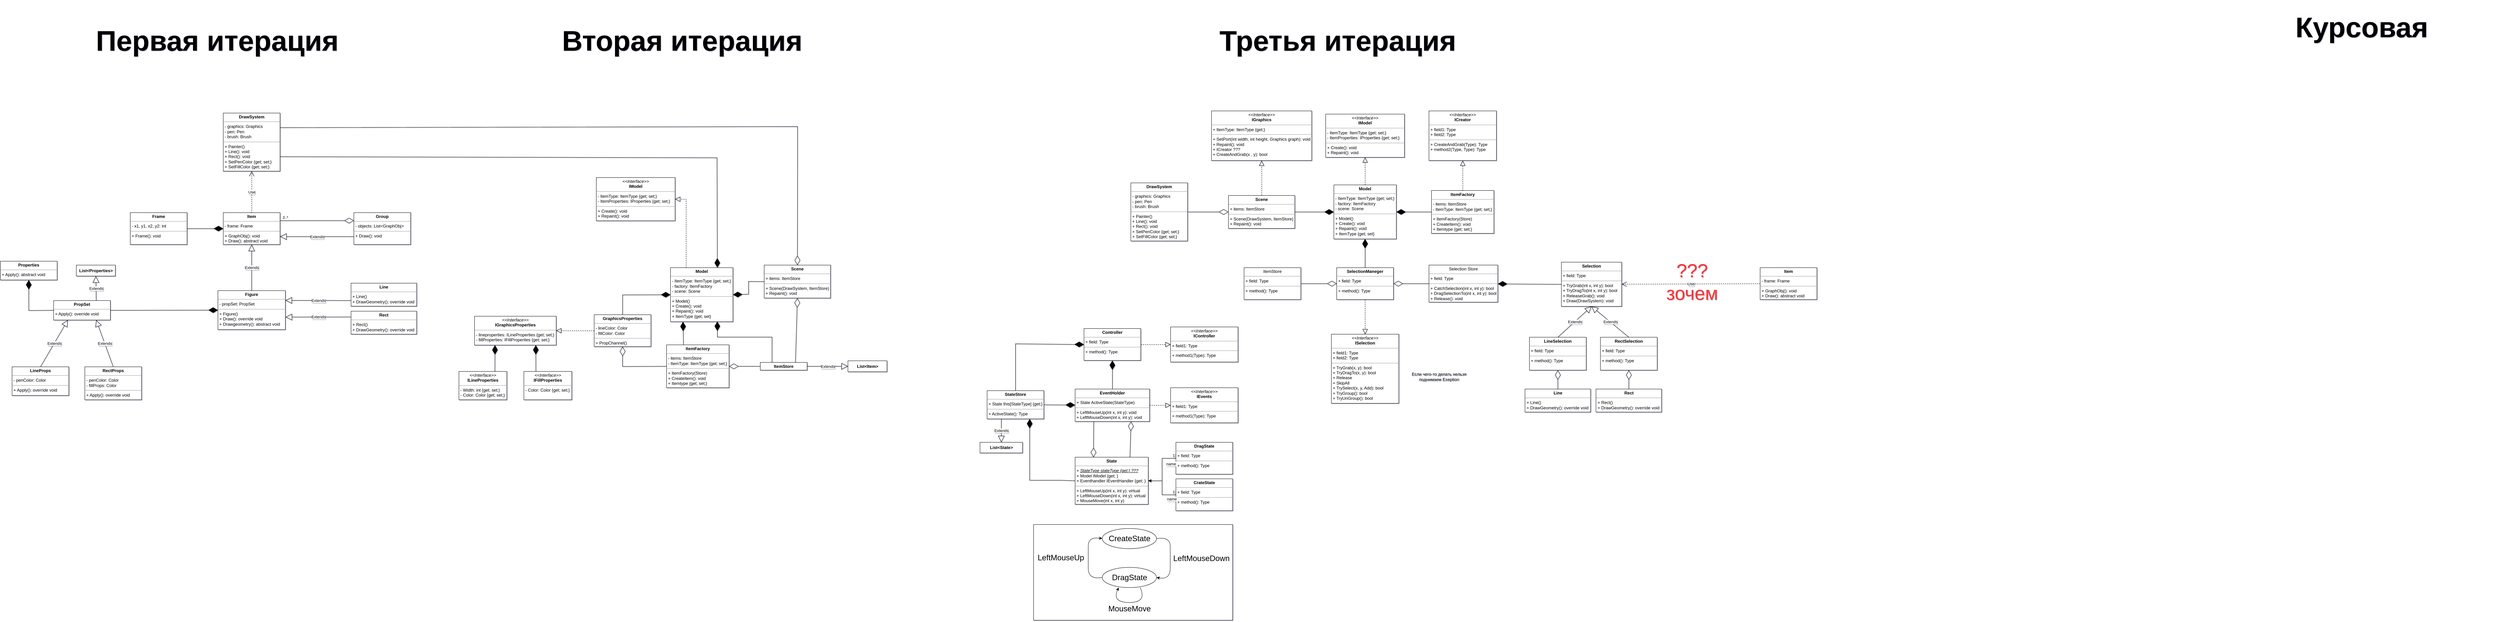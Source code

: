 <mxfile version="20.6.2" type="device"><diagram name="Page-1" id="c4acf3e9-155e-7222-9cf6-157b1a14988f"><mxGraphModel dx="3422" dy="1824" grid="1" gridSize="10" guides="1" tooltips="1" connect="1" arrows="1" fold="1" page="0" pageScale="1" pageWidth="850" pageHeight="1100" math="0" shadow="1"><root><mxCell id="0"/><mxCell id="1" parent="0"/><mxCell id="VZX-yIIlwS3tOih7tL8w-12" value="&lt;p style=&quot;margin:0px;margin-top:4px;text-align:center;&quot;&gt;&lt;b&gt;Frame&lt;/b&gt;&lt;/p&gt;&lt;hr size=&quot;1&quot;&gt;&lt;p style=&quot;margin:0px;margin-left:4px;&quot;&gt;- x1, y1, x2, y2: int&lt;/p&gt;&lt;hr size=&quot;1&quot;&gt;&lt;p style=&quot;margin:0px;margin-left:4px;&quot;&gt;+ Frame(): void&lt;/p&gt;" style="verticalAlign=top;align=left;overflow=fill;fontSize=12;fontFamily=Helvetica;html=1;rounded=0;" parent="1" vertex="1"><mxGeometry x="118" y="760" width="160" height="90" as="geometry"/></mxCell><mxCell id="VZX-yIIlwS3tOih7tL8w-13" value="&lt;p style=&quot;margin:0px;margin-top:4px;text-align:center;&quot;&gt;&lt;b&gt;Item&lt;/b&gt;&lt;/p&gt;&lt;hr size=&quot;1&quot;&gt;&lt;p style=&quot;margin:0px;margin-left:4px;&quot;&gt;- frame: Frame&lt;/p&gt;&lt;hr size=&quot;1&quot;&gt;&lt;p style=&quot;margin:0px;margin-left:4px;&quot;&gt;+ GraphObj(): void&lt;/p&gt;&lt;p style=&quot;margin:0px;margin-left:4px;&quot;&gt;+ Draw(): abstract void&lt;/p&gt;" style="verticalAlign=top;align=left;overflow=fill;fontSize=12;fontFamily=Helvetica;html=1;rounded=0;" parent="1" vertex="1"><mxGeometry x="380" y="760" width="160" height="90" as="geometry"/></mxCell><mxCell id="VZX-yIIlwS3tOih7tL8w-14" value="&lt;p style=&quot;margin:0px;margin-top:4px;text-align:center;&quot;&gt;&lt;b&gt;Group&lt;/b&gt;&lt;/p&gt;&lt;hr size=&quot;1&quot;&gt;&lt;p style=&quot;margin:0px;margin-left:4px;&quot;&gt;- objects: List&amp;lt;GraphObj&amp;gt;&lt;/p&gt;&lt;hr size=&quot;1&quot;&gt;&lt;p style=&quot;margin:0px;margin-left:4px;&quot;&gt;+ Draw(): void&lt;/p&gt;" style="verticalAlign=top;align=left;overflow=fill;fontSize=12;fontFamily=Helvetica;html=1;rounded=0;" parent="1" vertex="1"><mxGeometry x="748" y="760" width="160" height="90" as="geometry"/></mxCell><mxCell id="VZX-yIIlwS3tOih7tL8w-15" value="" style="endArrow=diamondThin;endFill=1;endSize=24;html=1;rounded=0;exitX=1;exitY=0.5;exitDx=0;exitDy=0;entryX=0;entryY=0.5;entryDx=0;entryDy=0;" parent="1" source="VZX-yIIlwS3tOih7tL8w-12" target="VZX-yIIlwS3tOih7tL8w-13" edge="1"><mxGeometry width="160" relative="1" as="geometry"><mxPoint x="310" y="650" as="sourcePoint"/><mxPoint x="470" y="650" as="targetPoint"/></mxGeometry></mxCell><mxCell id="VZX-yIIlwS3tOih7tL8w-18" value="Extends" style="endArrow=block;endSize=16;endFill=0;html=1;rounded=0;exitX=0;exitY=0.75;exitDx=0;exitDy=0;entryX=1;entryY=0.75;entryDx=0;entryDy=0;" parent="1" source="VZX-yIIlwS3tOih7tL8w-14" target="VZX-yIIlwS3tOih7tL8w-13" edge="1"><mxGeometry width="160" relative="1" as="geometry"><mxPoint x="310" y="650" as="sourcePoint"/><mxPoint x="470" y="650" as="targetPoint"/></mxGeometry></mxCell><mxCell id="VZX-yIIlwS3tOih7tL8w-20" value="" style="endArrow=diamondThin;endFill=0;endSize=24;html=1;rounded=0;exitX=1;exitY=0.25;exitDx=0;exitDy=0;entryX=0;entryY=0.25;entryDx=0;entryDy=0;" parent="1" source="VZX-yIIlwS3tOih7tL8w-13" target="VZX-yIIlwS3tOih7tL8w-14" edge="1"><mxGeometry width="160" relative="1" as="geometry"><mxPoint x="310" y="650" as="sourcePoint"/><mxPoint x="470" y="650" as="targetPoint"/></mxGeometry></mxCell><mxCell id="VZX-yIIlwS3tOih7tL8w-21" value="2..*" style="text;html=1;strokeColor=none;fillColor=none;align=center;verticalAlign=middle;whiteSpace=wrap;rounded=0;fontSize=10;" parent="1" vertex="1"><mxGeometry x="530" y="763" width="50" height="20" as="geometry"/></mxCell><mxCell id="VZX-yIIlwS3tOih7tL8w-22" value="&lt;p style=&quot;margin:0px;margin-top:4px;text-align:center;&quot;&gt;&lt;b&gt;Figure&lt;/b&gt;&lt;/p&gt;&lt;hr size=&quot;1&quot;&gt;&lt;p style=&quot;margin:0px;margin-left:4px;&quot;&gt;- propSet: PropSet&lt;/p&gt;&lt;hr size=&quot;1&quot;&gt;&lt;p style=&quot;margin:0px;margin-left:4px;&quot;&gt;+ Figure()&lt;/p&gt;&lt;p style=&quot;margin:0px;margin-left:4px;&quot;&gt;+ Draw(): override void&lt;/p&gt;&lt;p style=&quot;margin:0px;margin-left:4px;&quot;&gt;+ Drawgeometry(): abstract void&lt;/p&gt;" style="verticalAlign=top;align=left;overflow=fill;fontSize=12;fontFamily=Helvetica;html=1;rounded=0;" parent="1" vertex="1"><mxGeometry x="365" y="980" width="190" height="110" as="geometry"/></mxCell><mxCell id="VZX-yIIlwS3tOih7tL8w-23" value="Extends" style="endArrow=block;endSize=16;endFill=0;html=1;rounded=0;exitX=0.5;exitY=0;exitDx=0;exitDy=0;entryX=0.5;entryY=1;entryDx=0;entryDy=0;" parent="1" source="VZX-yIIlwS3tOih7tL8w-22" target="VZX-yIIlwS3tOih7tL8w-13" edge="1"><mxGeometry width="160" relative="1" as="geometry"><mxPoint x="440" y="800" as="sourcePoint"/><mxPoint x="600" y="800" as="targetPoint"/></mxGeometry></mxCell><mxCell id="VZX-yIIlwS3tOih7tL8w-25" value="&lt;p style=&quot;margin:0px;margin-top:4px;text-align:center;&quot;&gt;&lt;b&gt;Line&lt;/b&gt;&lt;/p&gt;&lt;hr size=&quot;1&quot;&gt;&lt;p style=&quot;margin:0px;margin-left:4px;&quot;&gt;&lt;span style=&quot;background-color: initial;&quot;&gt;+ Line()&lt;/span&gt;&lt;br&gt;&lt;/p&gt;&lt;p style=&quot;margin:0px;margin-left:4px;&quot;&gt;&lt;span style=&quot;background-color: initial;&quot;&gt;+ DrawGeometry(): override void&lt;/span&gt;&lt;/p&gt;" style="verticalAlign=top;align=left;overflow=fill;fontSize=12;fontFamily=Helvetica;html=1;rounded=0;" parent="1" vertex="1"><mxGeometry x="740" y="959" width="185" height="65" as="geometry"/></mxCell><mxCell id="VZX-yIIlwS3tOih7tL8w-26" value="&lt;p style=&quot;margin:0px;margin-top:4px;text-align:center;&quot;&gt;&lt;b&gt;Rect&lt;/b&gt;&lt;/p&gt;&lt;hr size=&quot;1&quot;&gt;&lt;p style=&quot;margin:0px;margin-left:4px;&quot;&gt;&lt;span style=&quot;background-color: initial;&quot;&gt;+ Rect()&lt;/span&gt;&lt;br&gt;&lt;/p&gt;&lt;p style=&quot;margin:0px;margin-left:4px;&quot;&gt;&lt;span style=&quot;background-color: initial;&quot;&gt;+ DrawGeometry(): override void&lt;/span&gt;&lt;/p&gt;" style="verticalAlign=top;align=left;overflow=fill;fontSize=12;fontFamily=Helvetica;html=1;rounded=0;" parent="1" vertex="1"><mxGeometry x="740" y="1038" width="185" height="65" as="geometry"/></mxCell><mxCell id="VZX-yIIlwS3tOih7tL8w-27" value="Extends" style="endArrow=block;endSize=16;endFill=0;html=1;rounded=0;exitX=0;exitY=0.75;exitDx=0;exitDy=0;entryX=1;entryY=0.25;entryDx=0;entryDy=0;" parent="1" source="VZX-yIIlwS3tOih7tL8w-25" target="VZX-yIIlwS3tOih7tL8w-22" edge="1"><mxGeometry width="160" relative="1" as="geometry"><mxPoint x="452" y="984" as="sourcePoint"/><mxPoint x="612" y="984" as="targetPoint"/></mxGeometry></mxCell><mxCell id="VZX-yIIlwS3tOih7tL8w-28" value="Extends" style="endArrow=block;endSize=16;endFill=0;html=1;rounded=0;entryX=1.002;entryY=0.678;entryDx=0;entryDy=0;exitX=0;exitY=0.25;exitDx=0;exitDy=0;entryPerimeter=0;" parent="1" source="VZX-yIIlwS3tOih7tL8w-26" target="VZX-yIIlwS3tOih7tL8w-22" edge="1"><mxGeometry width="160" relative="1" as="geometry"><mxPoint x="685" y="1063" as="sourcePoint"/><mxPoint x="540" y="1151" as="targetPoint"/></mxGeometry></mxCell><mxCell id="VZX-yIIlwS3tOih7tL8w-30" value="&lt;p style=&quot;margin:0px;margin-top:4px;text-align:center;&quot;&gt;&lt;b&gt;Properties&lt;/b&gt;&lt;/p&gt;&lt;hr size=&quot;1&quot;&gt;&lt;p style=&quot;margin:0px;margin-left:4px;&quot;&gt;+ Apply(): abstract void&lt;/p&gt;" style="verticalAlign=top;align=left;overflow=fill;fontSize=12;fontFamily=Helvetica;html=1;rounded=0;" parent="1" vertex="1"><mxGeometry x="-248" y="897" width="160" height="53" as="geometry"/></mxCell><mxCell id="VZX-yIIlwS3tOih7tL8w-31" value="&lt;p style=&quot;margin:0px;margin-top:4px;text-align:center;&quot;&gt;&lt;b&gt;PropSet&lt;/b&gt;&lt;/p&gt;&lt;hr size=&quot;1&quot;&gt;&lt;p style=&quot;margin:0px;margin-left:4px;&quot;&gt;&lt;/p&gt;&lt;p style=&quot;margin:0px;margin-left:4px;&quot;&gt;+ Apply(): override void&lt;/p&gt;" style="verticalAlign=top;align=left;overflow=fill;fontSize=12;fontFamily=Helvetica;html=1;rounded=0;" parent="1" vertex="1"><mxGeometry x="-98" y="1008" width="160" height="55" as="geometry"/></mxCell><mxCell id="VZX-yIIlwS3tOih7tL8w-32" value="&lt;b&gt;List&amp;lt;Properties&amp;gt;&lt;/b&gt;" style="html=1;rounded=0;" parent="1" vertex="1"><mxGeometry x="-34" y="908" width="110" height="31" as="geometry"/></mxCell><mxCell id="VZX-yIIlwS3tOih7tL8w-37" value="" style="endArrow=diamondThin;endFill=1;endSize=24;html=1;rounded=0;exitX=0;exitY=0.5;exitDx=0;exitDy=0;entryX=0.5;entryY=1;entryDx=0;entryDy=0;" parent="1" source="VZX-yIIlwS3tOih7tL8w-31" target="VZX-yIIlwS3tOih7tL8w-30" edge="1"><mxGeometry width="160" relative="1" as="geometry"><mxPoint x="254" y="886" as="sourcePoint"/><mxPoint x="414" y="886" as="targetPoint"/><Array as="points"><mxPoint x="-168" y="1036"/></Array></mxGeometry></mxCell><mxCell id="VZX-yIIlwS3tOih7tL8w-38" value="Extends" style="endArrow=block;endSize=16;endFill=0;html=1;rounded=0;exitX=0.75;exitY=0;exitDx=0;exitDy=0;entryX=0.5;entryY=1;entryDx=0;entryDy=0;" parent="1" source="VZX-yIIlwS3tOih7tL8w-31" target="VZX-yIIlwS3tOih7tL8w-32" edge="1"><mxGeometry width="160" relative="1" as="geometry"><mxPoint x="254" y="886" as="sourcePoint"/><mxPoint x="414" y="886" as="targetPoint"/></mxGeometry></mxCell><mxCell id="VZX-yIIlwS3tOih7tL8w-42" value="&lt;p style=&quot;margin:0px;margin-top:4px;text-align:center;&quot;&gt;&lt;b&gt;LineProps&lt;/b&gt;&lt;/p&gt;&lt;hr size=&quot;1&quot;&gt;&lt;p style=&quot;margin:0px;margin-left:4px;&quot;&gt;- penColor: Color&lt;/p&gt;&lt;hr size=&quot;1&quot;&gt;&lt;p style=&quot;margin:0px;margin-left:4px;&quot;&gt;+ Apply(): override void&lt;/p&gt;" style="verticalAlign=top;align=left;overflow=fill;fontSize=12;fontFamily=Helvetica;html=1;rounded=0;" parent="1" vertex="1"><mxGeometry x="-215" y="1195" width="160" height="81" as="geometry"/></mxCell><mxCell id="VZX-yIIlwS3tOih7tL8w-43" value="&lt;p style=&quot;margin:0px;margin-top:4px;text-align:center;&quot;&gt;&lt;b&gt;RectProps&lt;/b&gt;&lt;/p&gt;&lt;hr size=&quot;1&quot;&gt;&lt;p style=&quot;margin:0px;margin-left:4px;&quot;&gt;- penColor: Color&lt;/p&gt;&lt;p style=&quot;margin:0px;margin-left:4px;&quot;&gt;- fillProps: Color&lt;/p&gt;&lt;hr size=&quot;1&quot;&gt;&lt;p style=&quot;margin:0px;margin-left:4px;&quot;&gt;+ Apply(): override void&lt;/p&gt;" style="verticalAlign=top;align=left;overflow=fill;fontSize=12;fontFamily=Helvetica;html=1;rounded=0;" parent="1" vertex="1"><mxGeometry x="-10" y="1195" width="160" height="93" as="geometry"/></mxCell><mxCell id="VZX-yIIlwS3tOih7tL8w-44" value="Extends" style="endArrow=block;endSize=16;endFill=0;html=1;rounded=0;exitX=0.5;exitY=0;exitDx=0;exitDy=0;entryX=0.25;entryY=1;entryDx=0;entryDy=0;" parent="1" source="VZX-yIIlwS3tOih7tL8w-42" target="VZX-yIIlwS3tOih7tL8w-31" edge="1"><mxGeometry width="160" relative="1" as="geometry"><mxPoint x="-47" y="1129" as="sourcePoint"/><mxPoint x="113" y="1129" as="targetPoint"/></mxGeometry></mxCell><mxCell id="VZX-yIIlwS3tOih7tL8w-45" value="Extends" style="endArrow=block;endSize=16;endFill=0;html=1;rounded=0;exitX=0.5;exitY=0;exitDx=0;exitDy=0;entryX=0.75;entryY=1;entryDx=0;entryDy=0;" parent="1" source="VZX-yIIlwS3tOih7tL8w-43" target="VZX-yIIlwS3tOih7tL8w-31" edge="1"><mxGeometry width="160" relative="1" as="geometry"><mxPoint x="-47" y="1129" as="sourcePoint"/><mxPoint x="113" y="1129" as="targetPoint"/></mxGeometry></mxCell><mxCell id="VZX-yIIlwS3tOih7tL8w-46" value="" style="endArrow=diamondThin;endFill=1;endSize=24;html=1;rounded=0;exitX=1;exitY=0.5;exitDx=0;exitDy=0;entryX=0;entryY=0.5;entryDx=0;entryDy=0;" parent="1" source="VZX-yIIlwS3tOih7tL8w-31" target="VZX-yIIlwS3tOih7tL8w-22" edge="1"><mxGeometry width="160" relative="1" as="geometry"><mxPoint x="266" y="1050" as="sourcePoint"/><mxPoint x="426" y="1050" as="targetPoint"/></mxGeometry></mxCell><mxCell id="VZX-yIIlwS3tOih7tL8w-47" value="&lt;p style=&quot;margin:0px;margin-top:4px;text-align:center;&quot;&gt;&lt;b&gt;DrawSystem&lt;/b&gt;&lt;/p&gt;&lt;hr size=&quot;1&quot;&gt;&lt;p style=&quot;margin:0px;margin-left:4px;&quot;&gt;- graphics: Graphics&lt;/p&gt;&lt;p style=&quot;margin:0px;margin-left:4px;&quot;&gt;- pen: Pen&lt;/p&gt;&lt;p style=&quot;margin:0px;margin-left:4px;&quot;&gt;- brush: Brush&lt;/p&gt;&lt;hr size=&quot;1&quot;&gt;&lt;p style=&quot;margin:0px;margin-left:4px;&quot;&gt;+ Painter()&lt;/p&gt;&lt;p style=&quot;margin:0px;margin-left:4px;&quot;&gt;+ Line(): void&lt;/p&gt;&lt;p style=&quot;margin:0px;margin-left:4px;&quot;&gt;+ Rect(): void&lt;/p&gt;&lt;p style=&quot;margin:0px;margin-left:4px;&quot;&gt;+ SetPenColor {get; set;}&lt;/p&gt;&lt;p style=&quot;margin:0px;margin-left:4px;&quot;&gt;+ SetFillColor {get; set;}&lt;/p&gt;" style="verticalAlign=top;align=left;overflow=fill;fontSize=12;fontFamily=Helvetica;html=1;rounded=0;" parent="1" vertex="1"><mxGeometry x="380" y="479" width="160" height="164" as="geometry"/></mxCell><mxCell id="VZX-yIIlwS3tOih7tL8w-48" value="Use" style="endArrow=open;endSize=12;dashed=1;html=1;rounded=0;exitX=0.5;exitY=0;exitDx=0;exitDy=0;entryX=0.5;entryY=1;entryDx=0;entryDy=0;" parent="1" source="VZX-yIIlwS3tOih7tL8w-13" target="VZX-yIIlwS3tOih7tL8w-47" edge="1"><mxGeometry width="160" relative="1" as="geometry"><mxPoint x="460" y="757" as="sourcePoint"/><mxPoint x="620" y="757" as="targetPoint"/></mxGeometry></mxCell><mxCell id="VZX-yIIlwS3tOih7tL8w-49" value="&lt;p style=&quot;margin:0px;margin-top:4px;text-align:center;&quot;&gt;&lt;b&gt;ItemFactory&lt;/b&gt;&lt;/p&gt;&lt;hr size=&quot;1&quot;&gt;&lt;p style=&quot;margin:0px;margin-left:4px;&quot;&gt;- items: ItemStore&lt;/p&gt;&lt;p style=&quot;margin:0px;margin-left:4px;&quot;&gt;- ItemType: ItemType {get; set;}&lt;/p&gt;&lt;hr size=&quot;1&quot;&gt;&lt;p style=&quot;margin:0px;margin-left:4px;&quot;&gt;+ ItemFactory(Store)&lt;/p&gt;&lt;p style=&quot;margin:0px;margin-left:4px;&quot;&gt;+ CreateItem(): void&lt;/p&gt;&lt;p style=&quot;margin:0px;margin-left:4px;&quot;&gt;+ Itemtype {get; set;}&lt;/p&gt;" style="verticalAlign=top;align=left;overflow=fill;fontSize=12;fontFamily=Helvetica;html=1;rounded=0;" parent="1" vertex="1"><mxGeometry x="1629" y="1133" width="176" height="121" as="geometry"/></mxCell><mxCell id="VZX-yIIlwS3tOih7tL8w-50" value="&lt;p style=&quot;margin:0px;margin-top:4px;text-align:center;&quot;&gt;&lt;b&gt;Model&lt;/b&gt;&lt;/p&gt;&lt;hr size=&quot;1&quot;&gt;&lt;p style=&quot;margin:0px;margin-left:4px;&quot;&gt;- ItemType: ItemType {get; set;}&lt;/p&gt;&lt;p style=&quot;margin:0px;margin-left:4px;&quot;&gt;- factory: ItemFactory&lt;/p&gt;&lt;p style=&quot;margin:0px;margin-left:4px;&quot;&gt;- scene: Scene&lt;/p&gt;&lt;hr size=&quot;1&quot;&gt;&lt;p style=&quot;margin:0px;margin-left:4px;&quot;&gt;+ Model()&lt;/p&gt;&lt;p style=&quot;margin:0px;margin-left:4px;&quot;&gt;+ Create(): void&lt;/p&gt;&lt;p style=&quot;margin:0px;margin-left:4px;&quot;&gt;+ Repaint(): void&lt;/p&gt;&lt;p style=&quot;margin:0px;margin-left:4px;&quot;&gt;+ ItemType {get; set}&lt;/p&gt;" style="verticalAlign=top;align=left;overflow=fill;fontSize=12;fontFamily=Helvetica;html=1;rounded=0;" parent="1" vertex="1"><mxGeometry x="1640" y="915.25" width="176" height="152.5" as="geometry"/></mxCell><mxCell id="VZX-yIIlwS3tOih7tL8w-51" value="&lt;p style=&quot;margin:0px;margin-top:4px;text-align:center;&quot;&gt;&lt;b&gt;ItemStore&lt;/b&gt;&lt;/p&gt;" style="verticalAlign=top;align=left;overflow=fill;fontSize=12;fontFamily=Helvetica;html=1;rounded=0;" parent="1" vertex="1"><mxGeometry x="1893" y="1182.5" width="132" height="22" as="geometry"/></mxCell><mxCell id="VZX-yIIlwS3tOih7tL8w-52" value="&lt;b&gt;List&amp;lt;Item&amp;gt;&lt;/b&gt;" style="html=1;rounded=0;" parent="1" vertex="1"><mxGeometry x="2140" y="1178" width="110" height="31" as="geometry"/></mxCell><mxCell id="VZX-yIIlwS3tOih7tL8w-54" value="&lt;p style=&quot;margin:0px;margin-top:4px;text-align:center;&quot;&gt;&lt;b&gt;GraphicsProperties&lt;/b&gt;&lt;/p&gt;&lt;hr size=&quot;1&quot;&gt;&lt;p style=&quot;margin:0px;margin-left:4px;&quot;&gt;- lineColor: Color&lt;br&gt;- fillColor: Color&lt;br&gt;&lt;/p&gt;&lt;hr size=&quot;1&quot;&gt;&lt;p style=&quot;margin:0px;margin-left:4px;&quot;&gt;+ PropChannel()&lt;/p&gt;" style="verticalAlign=top;align=left;overflow=fill;fontSize=12;fontFamily=Helvetica;html=1;rounded=0;" parent="1" vertex="1"><mxGeometry x="1425" y="1048" width="160" height="90" as="geometry"/></mxCell><mxCell id="VZX-yIIlwS3tOih7tL8w-55" value="&lt;p style=&quot;margin:0px;margin-top:4px;text-align:center;&quot;&gt;&lt;i&gt;&amp;lt;&amp;lt;Interface&amp;gt;&amp;gt;&lt;/i&gt;&lt;br&gt;&lt;b&gt;IGraphicsProperties&lt;/b&gt;&lt;/p&gt;&lt;hr size=&quot;1&quot;&gt;&lt;p style=&quot;margin:0px;margin-left:4px;&quot;&gt;- lineproperties: ILineProperties {get; set;}&lt;br&gt;- fillProperties:&amp;nbsp;IFillProperites {get; set;}&lt;/p&gt;" style="verticalAlign=top;align=left;overflow=fill;fontSize=12;fontFamily=Helvetica;html=1;rounded=0;" parent="1" vertex="1"><mxGeometry x="1088" y="1052.25" width="230" height="81.5" as="geometry"/></mxCell><mxCell id="VZX-yIIlwS3tOih7tL8w-56" value="Extends" style="endArrow=block;endSize=16;endFill=0;html=1;rounded=0;exitX=1;exitY=0.5;exitDx=0;exitDy=0;entryX=0;entryY=0.5;entryDx=0;entryDy=0;" parent="1" source="VZX-yIIlwS3tOih7tL8w-51" target="VZX-yIIlwS3tOih7tL8w-52" edge="1"><mxGeometry width="160" relative="1" as="geometry"><mxPoint x="1733" y="986" as="sourcePoint"/><mxPoint x="1893" y="986" as="targetPoint"/></mxGeometry></mxCell><mxCell id="VZX-yIIlwS3tOih7tL8w-57" value="" style="endArrow=diamondThin;endFill=0;endSize=24;html=1;rounded=0;exitX=0;exitY=0.5;exitDx=0;exitDy=0;entryX=1;entryY=0.5;entryDx=0;entryDy=0;" parent="1" source="VZX-yIIlwS3tOih7tL8w-51" target="VZX-yIIlwS3tOih7tL8w-49" edge="1"><mxGeometry width="160" relative="1" as="geometry"><mxPoint x="1887" y="1188.0" as="sourcePoint"/><mxPoint x="1915" y="986" as="targetPoint"/></mxGeometry></mxCell><mxCell id="VZX-yIIlwS3tOih7tL8w-58" value="&lt;p style=&quot;margin:0px;margin-top:4px;text-align:center;&quot;&gt;&lt;b&gt;Scene&lt;/b&gt;&lt;/p&gt;&lt;hr size=&quot;1&quot;&gt;&lt;p style=&quot;margin:0px;margin-left:4px;&quot;&gt;+ items: ItemStore&lt;/p&gt;&lt;hr size=&quot;1&quot;&gt;&lt;p style=&quot;margin:0px;margin-left:4px;&quot;&gt;+ Scene(DrawSystem, ItemStore)&lt;/p&gt;&lt;p style=&quot;margin:0px;margin-left:4px;&quot;&gt;+ Repaint(): void&lt;/p&gt;" style="verticalAlign=top;align=left;overflow=fill;fontSize=12;fontFamily=Helvetica;html=1;rounded=0;" parent="1" vertex="1"><mxGeometry x="1904" y="908" width="187" height="93" as="geometry"/></mxCell><mxCell id="VZX-yIIlwS3tOih7tL8w-59" value="" style="endArrow=diamondThin;endFill=0;endSize=24;html=1;rounded=0;exitX=0;exitY=0.5;exitDx=0;exitDy=0;entryX=0.5;entryY=1;entryDx=0;entryDy=0;" parent="1" source="VZX-yIIlwS3tOih7tL8w-49" target="VZX-yIIlwS3tOih7tL8w-54" edge="1"><mxGeometry width="160" relative="1" as="geometry"><mxPoint x="1794" y="986" as="sourcePoint"/><mxPoint x="1954" y="986" as="targetPoint"/><Array as="points"><mxPoint x="1505" y="1194"/></Array></mxGeometry></mxCell><mxCell id="VZX-yIIlwS3tOih7tL8w-60" value="" style="endArrow=block;dashed=1;endFill=0;endSize=12;html=1;rounded=0;exitX=0;exitY=0.5;exitDx=0;exitDy=0;entryX=1;entryY=0.5;entryDx=0;entryDy=0;" parent="1" source="VZX-yIIlwS3tOih7tL8w-54" target="VZX-yIIlwS3tOih7tL8w-55" edge="1"><mxGeometry width="160" relative="1" as="geometry"><mxPoint x="1850" y="986" as="sourcePoint"/><mxPoint x="2010" y="986" as="targetPoint"/></mxGeometry></mxCell><mxCell id="VZX-yIIlwS3tOih7tL8w-61" value="" style="endArrow=diamondThin;endFill=1;endSize=24;html=1;rounded=0;exitX=0.5;exitY=0;exitDx=0;exitDy=0;entryX=0;entryY=0.5;entryDx=0;entryDy=0;" parent="1" source="VZX-yIIlwS3tOih7tL8w-54" target="VZX-yIIlwS3tOih7tL8w-50" edge="1"><mxGeometry width="160" relative="1" as="geometry"><mxPoint x="1868" y="938" as="sourcePoint"/><mxPoint x="2028" y="938" as="targetPoint"/><Array as="points"><mxPoint x="1505" y="992"/></Array></mxGeometry></mxCell><mxCell id="VZX-yIIlwS3tOih7tL8w-62" value="" style="endArrow=diamondThin;endFill=1;endSize=24;html=1;rounded=0;exitX=0.27;exitY=-0.004;exitDx=0;exitDy=0;entryX=0.2;entryY=1;entryDx=0;entryDy=0;entryPerimeter=0;exitPerimeter=0;" parent="1" source="VZX-yIIlwS3tOih7tL8w-49" target="VZX-yIIlwS3tOih7tL8w-50" edge="1"><mxGeometry width="160" relative="1" as="geometry"><mxPoint x="1868" y="938" as="sourcePoint"/><mxPoint x="2028" y="938" as="targetPoint"/></mxGeometry></mxCell><mxCell id="VZX-yIIlwS3tOih7tL8w-63" value="" style="endArrow=diamondThin;endFill=1;endSize=24;html=1;rounded=0;exitX=0.25;exitY=0;exitDx=0;exitDy=0;" parent="1" source="VZX-yIIlwS3tOih7tL8w-51" edge="1"><mxGeometry width="160" relative="1" as="geometry"><mxPoint x="1868" y="938" as="sourcePoint"/><mxPoint x="1772" y="1067" as="targetPoint"/><Array as="points"><mxPoint x="1926" y="1111"/><mxPoint x="1772" y="1111"/></Array></mxGeometry></mxCell><mxCell id="VZX-yIIlwS3tOih7tL8w-65" value="" style="endArrow=diamondThin;endFill=1;endSize=24;html=1;rounded=0;entryX=0.75;entryY=0;entryDx=0;entryDy=0;exitX=1;exitY=0.75;exitDx=0;exitDy=0;" parent="1" source="VZX-yIIlwS3tOih7tL8w-47" target="VZX-yIIlwS3tOih7tL8w-50" edge="1"><mxGeometry width="160" relative="1" as="geometry"><mxPoint x="541" y="600" as="sourcePoint"/><mxPoint x="1890" y="990" as="targetPoint"/><Array as="points"><mxPoint x="1762" y="605"/><mxPoint x="1771" y="605"/></Array></mxGeometry></mxCell><mxCell id="VZX-yIIlwS3tOih7tL8w-66" value="" style="endArrow=diamondThin;endFill=0;endSize=24;html=1;rounded=0;exitX=1;exitY=0.25;exitDx=0;exitDy=0;entryX=0.5;entryY=0;entryDx=0;entryDy=0;" parent="1" source="VZX-yIIlwS3tOih7tL8w-47" target="VZX-yIIlwS3tOih7tL8w-58" edge="1"><mxGeometry width="160" relative="1" as="geometry"><mxPoint x="1798" y="788" as="sourcePoint"/><mxPoint x="2040" y="985" as="targetPoint"/><Array as="points"><mxPoint x="1998" y="517"/></Array></mxGeometry></mxCell><mxCell id="VZX-yIIlwS3tOih7tL8w-67" value="" style="endArrow=diamondThin;endFill=1;endSize=24;html=1;rounded=0;exitX=0;exitY=0.5;exitDx=0;exitDy=0;entryX=1;entryY=0.5;entryDx=0;entryDy=0;" parent="1" source="VZX-yIIlwS3tOih7tL8w-58" target="VZX-yIIlwS3tOih7tL8w-50" edge="1"><mxGeometry width="160" relative="1" as="geometry"><mxPoint x="1881" y="985" as="sourcePoint"/><mxPoint x="2041" y="985" as="targetPoint"/><Array as="points"><mxPoint x="1860" y="954"/><mxPoint x="1860" y="990"/></Array></mxGeometry></mxCell><mxCell id="VZX-yIIlwS3tOih7tL8w-68" value="" style="endArrow=diamondThin;endFill=0;endSize=24;html=1;rounded=0;exitX=0.75;exitY=0;exitDx=0;exitDy=0;entryX=0.5;entryY=1;entryDx=0;entryDy=0;" parent="1" source="VZX-yIIlwS3tOih7tL8w-51" target="VZX-yIIlwS3tOih7tL8w-58" edge="1"><mxGeometry width="160" relative="1" as="geometry"><mxPoint x="1962" y="992" as="sourcePoint"/><mxPoint x="2122" y="992" as="targetPoint"/></mxGeometry></mxCell><mxCell id="VZX-yIIlwS3tOih7tL8w-76" value="&lt;p style=&quot;margin:0px;margin-top:4px;text-align:center;&quot;&gt;&lt;i&gt;&amp;lt;&amp;lt;Interface&amp;gt;&amp;gt;&lt;/i&gt;&lt;br&gt;&lt;b&gt;IModel&lt;/b&gt;&lt;/p&gt;&lt;hr size=&quot;1&quot;&gt;&lt;p style=&quot;margin:0px;margin-left:4px;&quot;&gt;- ItemType: ItemType {get; set;}&lt;br&gt;- ItemProperties: IProperties {get; set;}&lt;/p&gt;&lt;hr size=&quot;1&quot;&gt;&lt;p style=&quot;margin:0px;margin-left:4px;&quot;&gt;+ Create(): void&lt;br&gt;+ Repaint(): void&lt;/p&gt;" style="verticalAlign=top;align=left;overflow=fill;fontSize=12;fontFamily=Helvetica;html=1;rounded=0;" parent="1" vertex="1"><mxGeometry x="1431" y="661" width="222" height="122" as="geometry"/></mxCell><mxCell id="VZX-yIIlwS3tOih7tL8w-77" value="" style="endArrow=block;dashed=1;endFill=0;endSize=12;html=1;rounded=0;fontSize=33;exitX=0.25;exitY=0;exitDx=0;exitDy=0;entryX=1;entryY=0.5;entryDx=0;entryDy=0;" parent="1" source="VZX-yIIlwS3tOih7tL8w-50" target="VZX-yIIlwS3tOih7tL8w-76" edge="1"><mxGeometry width="160" relative="1" as="geometry"><mxPoint x="1743" y="892" as="sourcePoint"/><mxPoint x="1903" y="892" as="targetPoint"/><Array as="points"><mxPoint x="1684" y="722"/></Array></mxGeometry></mxCell><mxCell id="gJk0dpEHeDLshrW5r34s-3" value="&lt;p style=&quot;margin:0px;margin-top:4px;text-align:center;&quot;&gt;&lt;i&gt;&amp;lt;&amp;lt;Interface&amp;gt;&amp;gt;&lt;/i&gt;&lt;br&gt;&lt;b&gt;ILineProperties&lt;/b&gt;&lt;/p&gt;&lt;hr size=&quot;1&quot;&gt;&lt;p style=&quot;margin:0px;margin-left:4px;&quot;&gt;- Width: int {get; set;}&lt;br&gt;- Color:&amp;nbsp;Color {get; set;}&lt;/p&gt;" style="verticalAlign=top;align=left;overflow=fill;fontSize=12;fontFamily=Helvetica;html=1;rounded=0;" parent="1" vertex="1"><mxGeometry x="1044" y="1208" width="135" height="80" as="geometry"/></mxCell><mxCell id="gJk0dpEHeDLshrW5r34s-4" value="&lt;p style=&quot;margin:0px;margin-top:4px;text-align:center;&quot;&gt;&lt;i&gt;&amp;lt;&amp;lt;Interface&amp;gt;&amp;gt;&lt;/i&gt;&lt;br&gt;&lt;b&gt;IFillProperties&lt;/b&gt;&lt;/p&gt;&lt;hr size=&quot;1&quot;&gt;&lt;p style=&quot;margin:0px;margin-left:4px;&quot;&gt;- Color:&amp;nbsp;Color {get; set;}&lt;/p&gt;" style="verticalAlign=top;align=left;overflow=fill;fontSize=12;fontFamily=Helvetica;html=1;rounded=0;" parent="1" vertex="1"><mxGeometry x="1227" y="1208" width="135" height="80" as="geometry"/></mxCell><mxCell id="gJk0dpEHeDLshrW5r34s-5" value="" style="endArrow=diamondThin;endFill=1;endSize=24;html=1;rounded=0;exitX=0.75;exitY=0;exitDx=0;exitDy=0;entryX=0.25;entryY=1;entryDx=0;entryDy=0;" parent="1" source="gJk0dpEHeDLshrW5r34s-3" target="VZX-yIIlwS3tOih7tL8w-55" edge="1"><mxGeometry width="160" relative="1" as="geometry"><mxPoint x="1286" y="1185" as="sourcePoint"/><mxPoint x="1446" y="1185" as="targetPoint"/></mxGeometry></mxCell><mxCell id="gJk0dpEHeDLshrW5r34s-6" value="" style="endArrow=diamondThin;endFill=1;endSize=24;html=1;rounded=0;exitX=0.25;exitY=0;exitDx=0;exitDy=0;entryX=0.75;entryY=1;entryDx=0;entryDy=0;" parent="1" source="gJk0dpEHeDLshrW5r34s-4" target="VZX-yIIlwS3tOih7tL8w-55" edge="1"><mxGeometry width="160" relative="1" as="geometry"><mxPoint x="1265" y="1167" as="sourcePoint"/><mxPoint x="1425" y="1167" as="targetPoint"/></mxGeometry></mxCell><mxCell id="UeAopqe-0sC29PvjkXXM-1" value="&lt;p style=&quot;margin:0px;margin-top:4px;text-align:center;&quot;&gt;&lt;i&gt;&amp;lt;&amp;lt;Interface&amp;gt;&amp;gt;&lt;/i&gt;&lt;br&gt;&lt;b&gt;IGraphics&lt;/b&gt;&lt;/p&gt;&lt;hr size=&quot;1&quot;&gt;&lt;p style=&quot;margin:0px;margin-left:4px;&quot;&gt;+ ItemType: ItemType {get;}&lt;br&gt;&lt;/p&gt;&lt;hr size=&quot;1&quot;&gt;&lt;p style=&quot;margin:0px;margin-left:4px;&quot;&gt;+ SetPort(int width, int height, Graphics graph): void&lt;/p&gt;&lt;p style=&quot;margin:0px;margin-left:4px;&quot;&gt;+ Repaint(): void&lt;/p&gt;&lt;p style=&quot;margin:0px;margin-left:4px;&quot;&gt;+ ICreator ???&lt;/p&gt;&lt;p style=&quot;margin:0px;margin-left:4px;&quot;&gt;+ CreateAndGrab(x , y): bool&lt;/p&gt;" style="verticalAlign=top;align=left;overflow=fill;fontSize=12;fontFamily=Helvetica;html=1;rounded=0;" parent="1" vertex="1"><mxGeometry x="3164.25" y="473" width="282.5" height="140" as="geometry"/></mxCell><mxCell id="UeAopqe-0sC29PvjkXXM-2" value="&lt;p style=&quot;margin:0px;margin-top:4px;text-align:center;&quot;&gt;&lt;i&gt;&amp;lt;&amp;lt;Interface&amp;gt;&amp;gt;&lt;/i&gt;&lt;br&gt;&lt;b&gt;ISelection&lt;/b&gt;&lt;/p&gt;&lt;hr size=&quot;1&quot;&gt;&lt;p style=&quot;margin:0px;margin-left:4px;&quot;&gt;+ field1: Type&lt;br&gt;+ field2: Type&lt;/p&gt;&lt;hr size=&quot;1&quot;&gt;&lt;p style=&quot;margin:0px;margin-left:4px;&quot;&gt;+ TryGrab(x, y): bool&lt;br&gt;&lt;/p&gt;&lt;p style=&quot;margin:0px;margin-left:4px;&quot;&gt;+ TryDragTo(x, y): bool&lt;/p&gt;&lt;p style=&quot;margin:0px;margin-left:4px;&quot;&gt;+ Release&lt;/p&gt;&lt;p style=&quot;margin:0px;margin-left:4px;&quot;&gt;+ SkipAll&lt;/p&gt;&lt;p style=&quot;margin:0px;margin-left:4px;&quot;&gt;+ TrySelect(x, y, Add): bool&lt;/p&gt;&lt;p style=&quot;margin:0px;margin-left:4px;&quot;&gt;+ TryGroup(): bool&lt;/p&gt;&lt;p style=&quot;margin:0px;margin-left:4px;&quot;&gt;+ TryUnGroup(): bool&lt;/p&gt;" style="verticalAlign=top;align=left;overflow=fill;fontSize=12;fontFamily=Helvetica;html=1;rounded=0;" parent="1" vertex="1"><mxGeometry x="3502" y="1103" width="190" height="195" as="geometry"/></mxCell><mxCell id="UeAopqe-0sC29PvjkXXM-7" value="&lt;p style=&quot;margin:0px;margin-top:4px;text-align:center;&quot;&gt;&lt;i&gt;&amp;lt;&amp;lt;Interface&amp;gt;&amp;gt;&lt;/i&gt;&lt;br&gt;&lt;b&gt;ICreator&lt;/b&gt;&lt;/p&gt;&lt;hr size=&quot;1&quot;&gt;&lt;p style=&quot;margin:0px;margin-left:4px;&quot;&gt;+ field1: Type&lt;br&gt;+ field2: Type&lt;/p&gt;&lt;hr size=&quot;1&quot;&gt;&lt;p style=&quot;margin:0px;margin-left:4px;&quot;&gt;+ CreateAndGrab(Type): Type&lt;br&gt;+ method2(Type, Type): Type&lt;/p&gt;" style="verticalAlign=top;align=left;overflow=fill;fontSize=12;fontFamily=Helvetica;html=1;rounded=0;" parent="1" vertex="1"><mxGeometry x="3777" y="473" width="190" height="140" as="geometry"/></mxCell><mxCell id="UeAopqe-0sC29PvjkXXM-9" value="&lt;p style=&quot;margin:0px;margin-top:4px;text-align:center;&quot;&gt;&lt;b&gt;Model&lt;/b&gt;&lt;/p&gt;&lt;hr size=&quot;1&quot;&gt;&lt;p style=&quot;margin:0px;margin-left:4px;&quot;&gt;- ItemType: ItemType {get; set;}&lt;/p&gt;&lt;p style=&quot;margin:0px;margin-left:4px;&quot;&gt;- factory: ItemFactory&lt;/p&gt;&lt;p style=&quot;margin:0px;margin-left:4px;&quot;&gt;- scene: Scene&lt;/p&gt;&lt;hr size=&quot;1&quot;&gt;&lt;p style=&quot;margin:0px;margin-left:4px;&quot;&gt;+ Model()&lt;/p&gt;&lt;p style=&quot;margin:0px;margin-left:4px;&quot;&gt;+ Create(): void&lt;/p&gt;&lt;p style=&quot;margin:0px;margin-left:4px;&quot;&gt;+ Repaint(): void&lt;/p&gt;&lt;p style=&quot;margin:0px;margin-left:4px;&quot;&gt;+ ItemType {get; set}&lt;/p&gt;" style="verticalAlign=top;align=left;overflow=fill;fontSize=12;fontFamily=Helvetica;html=1;rounded=0;" parent="1" vertex="1"><mxGeometry x="3509" y="681.75" width="176" height="152.5" as="geometry"/></mxCell><mxCell id="UeAopqe-0sC29PvjkXXM-11" value="&lt;p style=&quot;margin:0px;margin-top:4px;text-align:center;&quot;&gt;&lt;b&gt;ItemFactory&lt;/b&gt;&lt;/p&gt;&lt;hr size=&quot;1&quot;&gt;&lt;p style=&quot;margin:0px;margin-left:4px;&quot;&gt;- items: ItemStore&lt;/p&gt;&lt;p style=&quot;margin:0px;margin-left:4px;&quot;&gt;- ItemType: ItemType {get; set;}&lt;/p&gt;&lt;hr size=&quot;1&quot;&gt;&lt;p style=&quot;margin:0px;margin-left:4px;&quot;&gt;+ ItemFactory(Store)&lt;/p&gt;&lt;p style=&quot;margin:0px;margin-left:4px;&quot;&gt;+ CreateItem(): void&lt;/p&gt;&lt;p style=&quot;margin:0px;margin-left:4px;&quot;&gt;+ Itemtype {get; set;}&lt;/p&gt;" style="verticalAlign=top;align=left;overflow=fill;fontSize=12;fontFamily=Helvetica;html=1;rounded=0;" parent="1" vertex="1"><mxGeometry x="3784" y="697.5" width="176" height="121" as="geometry"/></mxCell><mxCell id="UeAopqe-0sC29PvjkXXM-12" value="&lt;p style=&quot;margin:0px;margin-top:4px;text-align:center;&quot;&gt;&lt;b&gt;Scene&lt;/b&gt;&lt;/p&gt;&lt;hr size=&quot;1&quot;&gt;&lt;p style=&quot;margin:0px;margin-left:4px;&quot;&gt;+ items: ItemStore&lt;/p&gt;&lt;hr size=&quot;1&quot;&gt;&lt;p style=&quot;margin:0px;margin-left:4px;&quot;&gt;+ Scene(DrawSystem, ItemStore)&lt;/p&gt;&lt;p style=&quot;margin:0px;margin-left:4px;&quot;&gt;+ Repaint(): void&lt;/p&gt;" style="verticalAlign=top;align=left;overflow=fill;fontSize=12;fontFamily=Helvetica;html=1;rounded=0;" parent="1" vertex="1"><mxGeometry x="3212" y="711.5" width="187" height="93" as="geometry"/></mxCell><mxCell id="UeAopqe-0sC29PvjkXXM-14" value="&lt;p style=&quot;margin:0px;margin-top:4px;text-align:center;&quot;&gt;&lt;b&gt;DrawSystem&lt;/b&gt;&lt;/p&gt;&lt;hr size=&quot;1&quot;&gt;&lt;p style=&quot;margin:0px;margin-left:4px;&quot;&gt;- graphics: Graphics&lt;/p&gt;&lt;p style=&quot;margin:0px;margin-left:4px;&quot;&gt;- pen: Pen&lt;/p&gt;&lt;p style=&quot;margin:0px;margin-left:4px;&quot;&gt;- brush: Brush&lt;/p&gt;&lt;hr size=&quot;1&quot;&gt;&lt;p style=&quot;margin:0px;margin-left:4px;&quot;&gt;+ Painter()&lt;/p&gt;&lt;p style=&quot;margin:0px;margin-left:4px;&quot;&gt;+ Line(): void&lt;/p&gt;&lt;p style=&quot;margin:0px;margin-left:4px;&quot;&gt;+ Rect(): void&lt;/p&gt;&lt;p style=&quot;margin:0px;margin-left:4px;&quot;&gt;+ SetPenColor {get; set;}&lt;/p&gt;&lt;p style=&quot;margin:0px;margin-left:4px;&quot;&gt;+ SetFillColor {get; set;}&lt;/p&gt;" style="verticalAlign=top;align=left;overflow=fill;fontSize=12;fontFamily=Helvetica;html=1;rounded=0;" parent="1" vertex="1"><mxGeometry x="2937" y="676" width="160" height="164" as="geometry"/></mxCell><mxCell id="UeAopqe-0sC29PvjkXXM-15" value="" style="endArrow=diamondThin;endFill=0;endSize=24;html=1;rounded=0;exitX=1;exitY=0.5;exitDx=0;exitDy=0;entryX=0;entryY=0.5;entryDx=0;entryDy=0;" parent="1" source="UeAopqe-0sC29PvjkXXM-14" target="UeAopqe-0sC29PvjkXXM-12" edge="1"><mxGeometry width="160" relative="1" as="geometry"><mxPoint x="3399" y="847" as="sourcePoint"/><mxPoint x="3559" y="847" as="targetPoint"/></mxGeometry></mxCell><mxCell id="UeAopqe-0sC29PvjkXXM-16" value="" style="endArrow=diamondThin;endFill=1;endSize=24;html=1;rounded=0;exitX=1;exitY=0.5;exitDx=0;exitDy=0;" parent="1" source="UeAopqe-0sC29PvjkXXM-12" target="UeAopqe-0sC29PvjkXXM-9" edge="1"><mxGeometry width="160" relative="1" as="geometry"><mxPoint x="3399" y="847" as="sourcePoint"/><mxPoint x="3559" y="847" as="targetPoint"/></mxGeometry></mxCell><mxCell id="UeAopqe-0sC29PvjkXXM-17" value="" style="endArrow=diamondThin;endFill=1;endSize=24;html=1;rounded=0;exitX=0;exitY=0.5;exitDx=0;exitDy=0;" parent="1" source="UeAopqe-0sC29PvjkXXM-11" target="UeAopqe-0sC29PvjkXXM-9" edge="1"><mxGeometry width="160" relative="1" as="geometry"><mxPoint x="3399" y="847" as="sourcePoint"/><mxPoint x="3559" y="847" as="targetPoint"/></mxGeometry></mxCell><mxCell id="UeAopqe-0sC29PvjkXXM-18" value="&lt;p style=&quot;margin:0px;margin-top:4px;text-align:center;&quot;&gt;&lt;i&gt;&amp;lt;&amp;lt;Interface&amp;gt;&amp;gt;&lt;/i&gt;&lt;br&gt;&lt;b&gt;IModel&lt;/b&gt;&lt;/p&gt;&lt;hr size=&quot;1&quot;&gt;&lt;p style=&quot;margin:0px;margin-left:4px;&quot;&gt;- ItemType: ItemType {get; set;}&lt;br&gt;- ItemProperties: IProperties {get; set;}&lt;/p&gt;&lt;hr size=&quot;1&quot;&gt;&lt;p style=&quot;margin:0px;margin-left:4px;&quot;&gt;+ Create(): void&lt;br&gt;+ Repaint(): void&lt;/p&gt;" style="verticalAlign=top;align=left;overflow=fill;fontSize=12;fontFamily=Helvetica;html=1;rounded=0;" parent="1" vertex="1"><mxGeometry x="3486" y="482" width="222" height="122" as="geometry"/></mxCell><mxCell id="UeAopqe-0sC29PvjkXXM-19" value="" style="endArrow=block;dashed=1;endFill=0;endSize=12;html=1;rounded=0;exitX=0.5;exitY=0;exitDx=0;exitDy=0;entryX=0.5;entryY=1;entryDx=0;entryDy=0;" parent="1" source="UeAopqe-0sC29PvjkXXM-12" target="UeAopqe-0sC29PvjkXXM-1" edge="1"><mxGeometry width="160" relative="1" as="geometry"><mxPoint x="3498" y="693" as="sourcePoint"/><mxPoint x="3658" y="693" as="targetPoint"/></mxGeometry></mxCell><mxCell id="UeAopqe-0sC29PvjkXXM-20" value="" style="endArrow=block;dashed=1;endFill=0;endSize=12;html=1;rounded=0;exitX=0.5;exitY=0;exitDx=0;exitDy=0;entryX=0.5;entryY=1;entryDx=0;entryDy=0;" parent="1" source="UeAopqe-0sC29PvjkXXM-9" target="UeAopqe-0sC29PvjkXXM-18" edge="1"><mxGeometry width="160" relative="1" as="geometry"><mxPoint x="3498" y="693" as="sourcePoint"/><mxPoint x="3658" y="693" as="targetPoint"/></mxGeometry></mxCell><mxCell id="UeAopqe-0sC29PvjkXXM-21" value="" style="endArrow=block;dashed=1;endFill=0;endSize=12;html=1;rounded=0;exitX=0.5;exitY=0;exitDx=0;exitDy=0;entryX=0.5;entryY=1;entryDx=0;entryDy=0;" parent="1" source="UeAopqe-0sC29PvjkXXM-11" target="UeAopqe-0sC29PvjkXXM-7" edge="1"><mxGeometry width="160" relative="1" as="geometry"><mxPoint x="3498" y="693" as="sourcePoint"/><mxPoint x="3658" y="693" as="targetPoint"/></mxGeometry></mxCell><mxCell id="UeAopqe-0sC29PvjkXXM-22" value="&lt;p style=&quot;margin:0px;margin-top:4px;text-align:center;&quot;&gt;&lt;b&gt;SelectionManeger&lt;/b&gt;&lt;/p&gt;&lt;hr size=&quot;1&quot;&gt;&lt;p style=&quot;margin:0px;margin-left:4px;&quot;&gt;+ field: Type&lt;/p&gt;&lt;hr size=&quot;1&quot;&gt;&lt;p style=&quot;margin:0px;margin-left:4px;&quot;&gt;+ method(): Type&lt;/p&gt;" style="verticalAlign=top;align=left;overflow=fill;fontSize=12;fontFamily=Helvetica;html=1;rounded=0;" parent="1" vertex="1"><mxGeometry x="3517" y="915.25" width="160" height="90" as="geometry"/></mxCell><mxCell id="UeAopqe-0sC29PvjkXXM-23" value="" style="endArrow=diamondThin;endFill=1;endSize=24;html=1;rounded=0;exitX=0.5;exitY=0;exitDx=0;exitDy=0;entryX=0.5;entryY=1;entryDx=0;entryDy=0;" parent="1" source="UeAopqe-0sC29PvjkXXM-22" target="UeAopqe-0sC29PvjkXXM-9" edge="1"><mxGeometry width="160" relative="1" as="geometry"><mxPoint x="3586" y="803" as="sourcePoint"/><mxPoint x="3746" y="803" as="targetPoint"/></mxGeometry></mxCell><mxCell id="UeAopqe-0sC29PvjkXXM-24" value="" style="endArrow=block;dashed=1;endFill=0;endSize=12;html=1;rounded=0;exitX=0.5;exitY=1;exitDx=0;exitDy=0;" parent="1" source="UeAopqe-0sC29PvjkXXM-22" target="UeAopqe-0sC29PvjkXXM-2" edge="1"><mxGeometry width="160" relative="1" as="geometry"><mxPoint x="3432" y="924" as="sourcePoint"/><mxPoint x="3592" y="924" as="targetPoint"/></mxGeometry></mxCell><mxCell id="UeAopqe-0sC29PvjkXXM-25" value="&lt;p style=&quot;margin:0px;margin-top:4px;text-align:center;&quot;&gt;ItemStore&lt;/p&gt;&lt;hr size=&quot;1&quot;&gt;&lt;p style=&quot;margin:0px;margin-left:4px;&quot;&gt;+ field: Type&lt;/p&gt;&lt;hr size=&quot;1&quot;&gt;&lt;p style=&quot;margin:0px;margin-left:4px;&quot;&gt;+ method(): Type&lt;/p&gt;" style="verticalAlign=top;align=left;overflow=fill;fontSize=12;fontFamily=Helvetica;html=1;rounded=0;" parent="1" vertex="1"><mxGeometry x="3256" y="915.25" width="160" height="90" as="geometry"/></mxCell><mxCell id="UeAopqe-0sC29PvjkXXM-26" value="Если чего-то делать нельзя поднимаем Exeption" style="text;html=1;strokeColor=none;fillColor=none;align=center;verticalAlign=middle;whiteSpace=wrap;rounded=0;" parent="1" vertex="1"><mxGeometry x="3717" y="1169" width="177" height="107" as="geometry"/></mxCell><mxCell id="UeAopqe-0sC29PvjkXXM-27" value="&lt;p style=&quot;margin:0px;margin-top:4px;text-align:center;&quot;&gt;Selection&amp;nbsp;&lt;span style=&quot;background-color: initial;&quot;&gt;Store&lt;/span&gt;&lt;/p&gt;&lt;hr size=&quot;1&quot;&gt;&lt;p style=&quot;margin:0px;margin-left:4px;&quot;&gt;+ field: Type&lt;/p&gt;&lt;hr size=&quot;1&quot;&gt;&lt;p style=&quot;margin:0px;margin-left:4px;&quot;&gt;+ CatchSelection(int x, int y): bool&lt;/p&gt;&lt;p style=&quot;margin:0px;margin-left:4px;&quot;&gt;+ DragSelectionTo(int x, int y): bool&lt;/p&gt;&lt;p style=&quot;margin:0px;margin-left:4px;&quot;&gt;+ Release(): void&lt;/p&gt;" style="verticalAlign=top;align=left;overflow=fill;fontSize=12;fontFamily=Helvetica;html=1;rounded=0;" parent="1" vertex="1"><mxGeometry x="3777" y="907.88" width="194" height="104.75" as="geometry"/></mxCell><mxCell id="UeAopqe-0sC29PvjkXXM-28" value="" style="endArrow=diamondThin;endFill=0;endSize=24;html=1;rounded=0;exitX=1;exitY=0.5;exitDx=0;exitDy=0;entryX=0;entryY=0.5;entryDx=0;entryDy=0;" parent="1" source="UeAopqe-0sC29PvjkXXM-25" target="UeAopqe-0sC29PvjkXXM-22" edge="1"><mxGeometry width="160" relative="1" as="geometry"><mxPoint x="3674" y="869" as="sourcePoint"/><mxPoint x="3834" y="869" as="targetPoint"/></mxGeometry></mxCell><mxCell id="UeAopqe-0sC29PvjkXXM-29" value="" style="endArrow=diamondThin;endFill=0;endSize=24;html=1;rounded=0;exitX=0;exitY=0.5;exitDx=0;exitDy=0;entryX=1;entryY=0.5;entryDx=0;entryDy=0;" parent="1" source="UeAopqe-0sC29PvjkXXM-27" target="UeAopqe-0sC29PvjkXXM-22" edge="1"><mxGeometry width="160" relative="1" as="geometry"><mxPoint x="3674" y="869" as="sourcePoint"/><mxPoint x="3834" y="869" as="targetPoint"/></mxGeometry></mxCell><mxCell id="UeAopqe-0sC29PvjkXXM-30" value="Первая итерация" style="text;align=center;fontStyle=1;verticalAlign=middle;spacingLeft=3;spacingRight=3;strokeColor=none;rotatable=0;points=[[0,0.5],[1,0.5]];portConstraint=eastwest;fontSize=80;rounded=0;" parent="1" vertex="1"><mxGeometry x="-22" y="198" width="770" height="132" as="geometry"/></mxCell><mxCell id="UeAopqe-0sC29PvjkXXM-31" value="Вторая итерация" style="text;align=center;fontStyle=1;verticalAlign=middle;spacingLeft=3;spacingRight=3;strokeColor=none;rotatable=0;points=[[0,0.5],[1,0.5]];portConstraint=eastwest;fontSize=80;rounded=0;" parent="1" vertex="1"><mxGeometry x="1288" y="198" width="770" height="132" as="geometry"/></mxCell><mxCell id="UeAopqe-0sC29PvjkXXM-32" value="Третья итерация" style="text;align=center;fontStyle=1;verticalAlign=middle;spacingLeft=3;spacingRight=3;strokeColor=none;rotatable=0;points=[[0,0.5],[1,0.5]];portConstraint=eastwest;fontSize=80;rounded=0;" parent="1" vertex="1"><mxGeometry x="3135" y="198" width="770" height="132" as="geometry"/></mxCell><mxCell id="oIfM4oQxrAe3fyjOvEGa-4" value="&lt;p style=&quot;margin:0px;margin-top:4px;text-align:center;&quot;&gt;&lt;i&gt;&amp;lt;&amp;lt;Interface&amp;gt;&amp;gt;&lt;/i&gt;&lt;br&gt;&lt;b&gt;IController&lt;/b&gt;&lt;/p&gt;&lt;hr size=&quot;1&quot;&gt;&lt;p style=&quot;margin:0px;margin-left:4px;&quot;&gt;+ field1: Type&lt;br&gt;&lt;/p&gt;&lt;hr size=&quot;1&quot;&gt;&lt;p style=&quot;margin:0px;margin-left:4px;&quot;&gt;+ method1(Type): Type&lt;br&gt;&lt;/p&gt;" style="verticalAlign=top;align=left;overflow=fill;fontSize=12;fontFamily=Helvetica;html=1;rounded=0;" parent="1" vertex="1"><mxGeometry x="3049" y="1082.5" width="190" height="99" as="geometry"/></mxCell><mxCell id="oIfM4oQxrAe3fyjOvEGa-5" value="&lt;p style=&quot;margin:0px;margin-top:4px;text-align:center;&quot;&gt;&lt;i&gt;&amp;lt;&amp;lt;Interface&amp;gt;&amp;gt;&lt;/i&gt;&lt;br&gt;&lt;b&gt;IEvents&lt;/b&gt;&lt;/p&gt;&lt;hr size=&quot;1&quot;&gt;&lt;p style=&quot;margin:0px;margin-left:4px;&quot;&gt;+ field1: Type&lt;br&gt;&lt;/p&gt;&lt;hr size=&quot;1&quot;&gt;&lt;p style=&quot;margin:0px;margin-left:4px;&quot;&gt;+ method1(Type): Type&lt;br&gt;&lt;/p&gt;" style="verticalAlign=top;align=left;overflow=fill;fontSize=12;fontFamily=Helvetica;html=1;rounded=0;" parent="1" vertex="1"><mxGeometry x="3049" y="1254" width="190" height="99" as="geometry"/></mxCell><mxCell id="oIfM4oQxrAe3fyjOvEGa-6" value="&lt;p style=&quot;margin:0px;margin-top:4px;text-align:center;&quot;&gt;&lt;b&gt;Controller&lt;/b&gt;&lt;/p&gt;&lt;hr size=&quot;1&quot;&gt;&lt;p style=&quot;margin:0px;margin-left:4px;&quot;&gt;+ field: Type&lt;/p&gt;&lt;hr size=&quot;1&quot;&gt;&lt;p style=&quot;margin:0px;margin-left:4px;&quot;&gt;+ method(): Type&lt;/p&gt;" style="verticalAlign=top;align=left;overflow=fill;fontSize=12;fontFamily=Helvetica;html=1;rounded=0;" parent="1" vertex="1"><mxGeometry x="2805" y="1087" width="160" height="90" as="geometry"/></mxCell><mxCell id="oIfM4oQxrAe3fyjOvEGa-7" value="&lt;p style=&quot;margin:0px;margin-top:4px;text-align:center;&quot;&gt;&lt;b&gt;EventHolder&lt;/b&gt;&lt;/p&gt;&lt;hr size=&quot;1&quot;&gt;&lt;p style=&quot;margin:0px;margin-left:4px;&quot;&gt;+ State ActiveState(StateType)&lt;/p&gt;&lt;hr size=&quot;1&quot;&gt;&lt;p style=&quot;margin:0px;margin-left:4px;&quot;&gt;+ LeftMouseUp(int x, int y): void&lt;/p&gt;&lt;p style=&quot;margin:0px;margin-left:4px;&quot;&gt;+ LeftMouseDown(int x, int y): void&lt;/p&gt;" style="verticalAlign=top;align=left;overflow=fill;fontSize=12;fontFamily=Helvetica;html=1;rounded=0;" parent="1" vertex="1"><mxGeometry x="2780" y="1257.75" width="210" height="91.5" as="geometry"/></mxCell><mxCell id="oIfM4oQxrAe3fyjOvEGa-8" value="&lt;p style=&quot;margin:0px;margin-top:4px;text-align:center;&quot;&gt;&lt;b&gt;StateStore&lt;/b&gt;&lt;/p&gt;&lt;hr size=&quot;1&quot;&gt;&lt;p style=&quot;margin:0px;margin-left:4px;&quot;&gt;+ State this[StateType] {get;}&lt;/p&gt;&lt;hr size=&quot;1&quot;&gt;&lt;p style=&quot;margin:0px;margin-left:4px;&quot;&gt;+ ActiveState(): Type&lt;/p&gt;" style="verticalAlign=top;align=left;overflow=fill;fontSize=12;fontFamily=Helvetica;html=1;rounded=0;" parent="1" vertex="1"><mxGeometry x="2532" y="1262.25" width="160" height="79.75" as="geometry"/></mxCell><mxCell id="oIfM4oQxrAe3fyjOvEGa-9" value="&lt;b&gt;List&amp;lt;State&amp;gt;&lt;/b&gt;" style="html=1;rounded=0;" parent="1" vertex="1"><mxGeometry x="2512" y="1408" width="120" height="30" as="geometry"/></mxCell><mxCell id="oIfM4oQxrAe3fyjOvEGa-10" value="&lt;p style=&quot;margin:0px;margin-top:4px;text-align:center;&quot;&gt;&lt;b&gt;State&lt;/b&gt;&lt;/p&gt;&lt;hr size=&quot;1&quot;&gt;&lt;p style=&quot;margin:0px;margin-left:4px;&quot;&gt;+ &lt;u&gt;&lt;i&gt;StateType stateType {get;} ???&lt;/i&gt;&lt;/u&gt;&lt;/p&gt;&lt;p style=&quot;margin:0px;margin-left:4px;&quot;&gt;+ Model IModel {get; }&lt;/p&gt;&lt;p style=&quot;margin:0px;margin-left:4px;&quot;&gt;+ Eventhandler IEventHandler {get; }&lt;/p&gt;&lt;hr size=&quot;1&quot;&gt;&lt;p style=&quot;margin:0px;margin-left:4px;&quot;&gt;&lt;span style=&quot;background-color: initial;&quot;&gt;+ LeftMouseUp(int x, int y): virtual&lt;/span&gt;&lt;br&gt;&lt;/p&gt;&lt;p style=&quot;margin:0px;margin-left:4px;&quot;&gt;+ LeftMouseDown(int x, int y): virtual&lt;/p&gt;&lt;p style=&quot;margin:0px;margin-left:4px;&quot;&gt;+ MouseMove(int x, int y)&lt;/p&gt;" style="verticalAlign=top;align=left;overflow=fill;fontSize=12;fontFamily=Helvetica;html=1;rounded=0;" parent="1" vertex="1"><mxGeometry x="2780" y="1450" width="206" height="133" as="geometry"/></mxCell><mxCell id="oIfM4oQxrAe3fyjOvEGa-11" value="&lt;p style=&quot;margin:0px;margin-top:4px;text-align:center;&quot;&gt;&lt;b&gt;CrateState&lt;/b&gt;&lt;/p&gt;&lt;hr size=&quot;1&quot;&gt;&lt;p style=&quot;margin:0px;margin-left:4px;&quot;&gt;+ field: Type&lt;/p&gt;&lt;hr size=&quot;1&quot;&gt;&lt;p style=&quot;margin:0px;margin-left:4px;&quot;&gt;+ method(): Type&lt;/p&gt;" style="verticalAlign=top;align=left;overflow=fill;fontSize=12;fontFamily=Helvetica;html=1;rounded=0;" parent="1" vertex="1"><mxGeometry x="3064" y="1511" width="160" height="90" as="geometry"/></mxCell><mxCell id="oIfM4oQxrAe3fyjOvEGa-12" value="&lt;p style=&quot;margin:0px;margin-top:4px;text-align:center;&quot;&gt;&lt;b&gt;DragState&lt;/b&gt;&lt;/p&gt;&lt;hr size=&quot;1&quot;&gt;&lt;p style=&quot;margin:0px;margin-left:4px;&quot;&gt;+ field: Type&lt;/p&gt;&lt;hr size=&quot;1&quot;&gt;&lt;p style=&quot;margin:0px;margin-left:4px;&quot;&gt;+ method(): Type&lt;/p&gt;" style="verticalAlign=top;align=left;overflow=fill;fontSize=12;fontFamily=Helvetica;html=1;rounded=0;" parent="1" vertex="1"><mxGeometry x="3064" y="1408" width="160" height="90" as="geometry"/></mxCell><mxCell id="oIfM4oQxrAe3fyjOvEGa-13" value="name" style="endArrow=block;endFill=1;html=1;edgeStyle=orthogonalEdgeStyle;align=left;verticalAlign=top;rounded=0;exitX=0;exitY=0.5;exitDx=0;exitDy=0;entryX=1;entryY=0.5;entryDx=0;entryDy=0;" parent="1" source="oIfM4oQxrAe3fyjOvEGa-12" target="oIfM4oQxrAe3fyjOvEGa-10" edge="1"><mxGeometry x="-0.582" y="3" relative="1" as="geometry"><mxPoint x="3020" y="1324" as="sourcePoint"/><mxPoint x="3180" y="1324" as="targetPoint"/><mxPoint as="offset"/></mxGeometry></mxCell><mxCell id="oIfM4oQxrAe3fyjOvEGa-14" value="1" style="edgeLabel;resizable=0;html=1;align=left;verticalAlign=bottom;rounded=0;" parent="oIfM4oQxrAe3fyjOvEGa-13" connectable="0" vertex="1"><mxGeometry x="-1" relative="1" as="geometry"><mxPoint x="-11" as="offset"/></mxGeometry></mxCell><mxCell id="oIfM4oQxrAe3fyjOvEGa-15" value="name" style="endArrow=block;endFill=1;html=1;edgeStyle=orthogonalEdgeStyle;align=left;verticalAlign=top;rounded=0;exitX=0;exitY=0.5;exitDx=0;exitDy=0;entryX=1;entryY=0.5;entryDx=0;entryDy=0;" parent="1" source="oIfM4oQxrAe3fyjOvEGa-11" target="oIfM4oQxrAe3fyjOvEGa-10" edge="1"><mxGeometry x="-0.538" y="-1" relative="1" as="geometry"><mxPoint x="2998" y="1434" as="sourcePoint"/><mxPoint x="3158" y="1434" as="targetPoint"/><mxPoint as="offset"/></mxGeometry></mxCell><mxCell id="oIfM4oQxrAe3fyjOvEGa-16" value="1" style="edgeLabel;resizable=0;html=1;align=left;verticalAlign=bottom;rounded=0;" parent="oIfM4oQxrAe3fyjOvEGa-15" connectable="0" vertex="1"><mxGeometry x="-1" relative="1" as="geometry"><mxPoint x="-11" as="offset"/></mxGeometry></mxCell><mxCell id="oIfM4oQxrAe3fyjOvEGa-19" value="" style="endArrow=diamondThin;endFill=1;endSize=24;html=1;rounded=0;exitX=1;exitY=0.5;exitDx=0;exitDy=0;" parent="1" source="oIfM4oQxrAe3fyjOvEGa-8" target="oIfM4oQxrAe3fyjOvEGa-7" edge="1"><mxGeometry width="160" relative="1" as="geometry"><mxPoint x="2783" y="1221" as="sourcePoint"/><mxPoint x="2943" y="1221" as="targetPoint"/></mxGeometry></mxCell><mxCell id="oIfM4oQxrAe3fyjOvEGa-23" value="" style="endArrow=diamondThin;endFill=0;endSize=24;html=1;rounded=0;exitX=0.25;exitY=1;exitDx=0;exitDy=0;entryX=0.25;entryY=0;entryDx=0;entryDy=0;" parent="1" source="oIfM4oQxrAe3fyjOvEGa-7" target="oIfM4oQxrAe3fyjOvEGa-10" edge="1"><mxGeometry width="160" relative="1" as="geometry"><mxPoint x="2849" y="1419" as="sourcePoint"/><mxPoint x="3009" y="1419" as="targetPoint"/></mxGeometry></mxCell><mxCell id="oIfM4oQxrAe3fyjOvEGa-24" value="" style="endArrow=diamondThin;endFill=0;endSize=24;html=1;rounded=0;exitX=0.75;exitY=0;exitDx=0;exitDy=0;entryX=0.75;entryY=1;entryDx=0;entryDy=0;" parent="1" source="oIfM4oQxrAe3fyjOvEGa-10" target="oIfM4oQxrAe3fyjOvEGa-7" edge="1"><mxGeometry width="160" relative="1" as="geometry"><mxPoint x="2849" y="1419" as="sourcePoint"/><mxPoint x="3009" y="1419" as="targetPoint"/></mxGeometry></mxCell><mxCell id="oIfM4oQxrAe3fyjOvEGa-25" value="" style="endArrow=diamondThin;endFill=1;endSize=24;html=1;rounded=0;exitX=0;exitY=0.5;exitDx=0;exitDy=0;entryX=0.75;entryY=1;entryDx=0;entryDy=0;" parent="1" source="oIfM4oQxrAe3fyjOvEGa-10" target="oIfM4oQxrAe3fyjOvEGa-8" edge="1"><mxGeometry width="160" relative="1" as="geometry"><mxPoint x="2695" y="1375" as="sourcePoint"/><mxPoint x="2855" y="1375" as="targetPoint"/><Array as="points"><mxPoint x="2740" y="1515"/><mxPoint x="2652" y="1515"/><mxPoint x="2652" y="1390"/></Array></mxGeometry></mxCell><mxCell id="oIfM4oQxrAe3fyjOvEGa-26" value="" style="endArrow=diamondThin;endFill=1;endSize=24;html=1;rounded=0;exitX=0.5;exitY=0;exitDx=0;exitDy=0;" parent="1" source="oIfM4oQxrAe3fyjOvEGa-7" target="oIfM4oQxrAe3fyjOvEGa-6" edge="1"><mxGeometry width="160" relative="1" as="geometry"><mxPoint x="2860" y="1188" as="sourcePoint"/><mxPoint x="3020" y="1188" as="targetPoint"/></mxGeometry></mxCell><mxCell id="oIfM4oQxrAe3fyjOvEGa-27" value="" style="endArrow=diamondThin;endFill=1;endSize=24;html=1;rounded=0;exitX=0.5;exitY=0;exitDx=0;exitDy=0;entryX=0;entryY=0.5;entryDx=0;entryDy=0;" parent="1" source="oIfM4oQxrAe3fyjOvEGa-8" target="oIfM4oQxrAe3fyjOvEGa-6" edge="1"><mxGeometry width="160" relative="1" as="geometry"><mxPoint x="2860" y="1188" as="sourcePoint"/><mxPoint x="3020" y="1188" as="targetPoint"/><Array as="points"><mxPoint x="2612" y="1130"/></Array></mxGeometry></mxCell><mxCell id="oIfM4oQxrAe3fyjOvEGa-28" value="" style="endArrow=block;dashed=1;endFill=0;endSize=12;html=1;rounded=0;exitX=1;exitY=0.5;exitDx=0;exitDy=0;" parent="1" source="oIfM4oQxrAe3fyjOvEGa-6" target="oIfM4oQxrAe3fyjOvEGa-4" edge="1"><mxGeometry width="160" relative="1" as="geometry"><mxPoint x="2882" y="1262" as="sourcePoint"/><mxPoint x="3042" y="1262" as="targetPoint"/></mxGeometry></mxCell><mxCell id="oIfM4oQxrAe3fyjOvEGa-29" value="" style="endArrow=block;dashed=1;endFill=0;endSize=12;html=1;rounded=0;exitX=1;exitY=0.5;exitDx=0;exitDy=0;entryX=0;entryY=0.5;entryDx=0;entryDy=0;" parent="1" source="oIfM4oQxrAe3fyjOvEGa-7" target="oIfM4oQxrAe3fyjOvEGa-5" edge="1"><mxGeometry width="160" relative="1" as="geometry"><mxPoint x="2882" y="1199" as="sourcePoint"/><mxPoint x="3042" y="1199" as="targetPoint"/></mxGeometry></mxCell><mxCell id="12mgI2YO4CfmBf3glzb6-2" value="Extends" style="endArrow=block;endSize=16;endFill=0;html=1;rounded=0;exitX=0.25;exitY=1;exitDx=0;exitDy=0;" parent="1" source="oIfM4oQxrAe3fyjOvEGa-8" target="oIfM4oQxrAe3fyjOvEGa-9" edge="1"><mxGeometry width="160" relative="1" as="geometry"><mxPoint x="2620" y="1360" as="sourcePoint"/><mxPoint x="2780" y="1360" as="targetPoint"/></mxGeometry></mxCell><mxCell id="fjpRdsGjNNF1iMgXvsu2-1" value="&lt;p style=&quot;margin:0px;margin-top:4px;text-align:center;&quot;&gt;&lt;b&gt;Selection&lt;/b&gt;&lt;/p&gt;&lt;hr size=&quot;1&quot;&gt;&lt;p style=&quot;margin:0px;margin-left:4px;&quot;&gt;+ field: Type&lt;/p&gt;&lt;hr size=&quot;1&quot;&gt;&lt;p style=&quot;margin:0px;margin-left:4px;&quot;&gt;+ TryGrab(int x, int y): bool&lt;/p&gt;&lt;p style=&quot;margin:0px;margin-left:4px;&quot;&gt;+ TryDragTo(int x, int y): bool&lt;/p&gt;&lt;p style=&quot;margin:0px;margin-left:4px;&quot;&gt;+ ReleaseGrab(): void&lt;/p&gt;&lt;p style=&quot;margin:0px;margin-left:4px;&quot;&gt;+ Draw(DrawSystem): void&lt;/p&gt;" style="verticalAlign=top;align=left;overflow=fill;fontSize=12;fontFamily=Helvetica;html=1;" parent="1" vertex="1"><mxGeometry x="4150" y="899.75" width="170" height="124.75" as="geometry"/></mxCell><mxCell id="jd5OpAKac1ShpblGVGXW-5" value="" style="group" parent="1" vertex="1" connectable="0"><mxGeometry x="2663" y="1640" width="561" height="270" as="geometry"/></mxCell><mxCell id="oIfM4oQxrAe3fyjOvEGa-42" value="" style="rounded=0;whiteSpace=wrap;html=1;fontSize=22;movable=1;resizable=1;rotatable=1;deletable=1;editable=1;connectable=1;" parent="jd5OpAKac1ShpblGVGXW-5" vertex="1"><mxGeometry width="561" height="270" as="geometry"/></mxCell><mxCell id="oIfM4oQxrAe3fyjOvEGa-40" value="LeftMouseUp" style="text;html=1;strokeColor=none;fillColor=none;align=center;verticalAlign=middle;whiteSpace=wrap;rounded=0;fontSize=22;container=0;" parent="jd5OpAKac1ShpblGVGXW-5" vertex="1"><mxGeometry y="79.251" width="154" height="30.481" as="geometry"/></mxCell><mxCell id="oIfM4oQxrAe3fyjOvEGa-41" value="LeftMouseDown" style="text;html=1;strokeColor=none;fillColor=none;align=center;verticalAlign=middle;whiteSpace=wrap;rounded=0;fontSize=22;container=0;" parent="jd5OpAKac1ShpblGVGXW-5" vertex="1"><mxGeometry x="385" y="80.267" width="176" height="30.481" as="geometry"/></mxCell><mxCell id="oIfM4oQxrAe3fyjOvEGa-30" value="" style="ellipse;whiteSpace=wrap;html=1;rounded=0;container=0;" parent="jd5OpAKac1ShpblGVGXW-5" vertex="1"><mxGeometry x="193.5" y="120.909" width="153" height="56.898" as="geometry"/></mxCell><mxCell id="oIfM4oQxrAe3fyjOvEGa-31" value="&lt;font style=&quot;font-size: 22px;&quot;&gt;DragState&lt;/font&gt;" style="text;html=1;strokeColor=none;fillColor=none;align=center;verticalAlign=middle;whiteSpace=wrap;rounded=0;container=0;" parent="jd5OpAKac1ShpblGVGXW-5" vertex="1"><mxGeometry x="209.5" y="121.925" width="121" height="55.882" as="geometry"/></mxCell><mxCell id="oIfM4oQxrAe3fyjOvEGa-34" value="" style="ellipse;whiteSpace=wrap;html=1;rounded=0;container=0;" parent="jd5OpAKac1ShpblGVGXW-5" vertex="1"><mxGeometry x="193.5" y="11.176" width="153" height="56.898" as="geometry"/></mxCell><mxCell id="oIfM4oQxrAe3fyjOvEGa-36" value="" style="endArrow=classic;html=1;fontSize=22;exitX=0;exitY=0.5;exitDx=0;exitDy=0;entryX=0;entryY=0.5;entryDx=0;entryDy=0;curved=1;" parent="jd5OpAKac1ShpblGVGXW-5" source="oIfM4oQxrAe3fyjOvEGa-30" target="oIfM4oQxrAe3fyjOvEGa-34" edge="1"><mxGeometry width="50" height="50" relative="1" as="geometry"><mxPoint x="77" y="120.909" as="sourcePoint"/><mxPoint x="127" y="70.107" as="targetPoint"/><Array as="points"><mxPoint x="154" y="156.471"/><mxPoint x="154" y="89.412"/><mxPoint x="154" y="33.529"/></Array></mxGeometry></mxCell><mxCell id="oIfM4oQxrAe3fyjOvEGa-35" value="&lt;font style=&quot;font-size: 22px;&quot;&gt;CreateState&lt;/font&gt;" style="text;html=1;strokeColor=none;fillColor=none;align=center;verticalAlign=middle;whiteSpace=wrap;rounded=0;container=0;" parent="jd5OpAKac1ShpblGVGXW-5" vertex="1"><mxGeometry x="209.5" y="12.193" width="121" height="55.882" as="geometry"/></mxCell><mxCell id="oIfM4oQxrAe3fyjOvEGa-39" value="" style="endArrow=classic;html=1;fontSize=22;exitX=1;exitY=0.5;exitDx=0;exitDy=0;entryX=1;entryY=0.5;entryDx=0;entryDy=0;curved=1;" parent="jd5OpAKac1ShpblGVGXW-5" source="oIfM4oQxrAe3fyjOvEGa-34" target="oIfM4oQxrAe3fyjOvEGa-30" edge="1"><mxGeometry width="50" height="50" relative="1" as="geometry"><mxPoint x="424" y="69.091" as="sourcePoint"/><mxPoint x="374" y="119.893" as="targetPoint"/><Array as="points"><mxPoint x="385" y="33.529"/><mxPoint x="385" y="89.412"/><mxPoint x="385" y="156.471"/></Array></mxGeometry></mxCell><mxCell id="jd5OpAKac1ShpblGVGXW-3" value="" style="curved=1;endArrow=classic;html=1;entryX=0.25;entryY=1;entryDx=0;entryDy=0;exitX=0.75;exitY=1;exitDx=0;exitDy=0;" parent="jd5OpAKac1ShpblGVGXW-5" source="oIfM4oQxrAe3fyjOvEGa-31" target="oIfM4oQxrAe3fyjOvEGa-31" edge="1"><mxGeometry width="50" height="50" relative="1" as="geometry"><mxPoint x="209.5" y="259" as="sourcePoint"/><mxPoint x="259.5" y="209" as="targetPoint"/><Array as="points"><mxPoint x="320" y="220"/><mxPoint x="220" y="220"/></Array></mxGeometry></mxCell><mxCell id="jd5OpAKac1ShpblGVGXW-4" value="MouseMove" style="text;html=1;align=center;verticalAlign=middle;resizable=0;points=[];autosize=1;strokeColor=none;fillColor=none;fontSize=22;" parent="jd5OpAKac1ShpblGVGXW-5" vertex="1"><mxGeometry x="200" y="218" width="140" height="40" as="geometry"/></mxCell><mxCell id="Z2-iRty0TYAwPgS7ZcV7-1" value="" style="endArrow=diamondThin;endFill=1;endSize=24;html=1;rounded=0;exitX=0;exitY=0.5;exitDx=0;exitDy=0;" parent="1" source="fjpRdsGjNNF1iMgXvsu2-1" target="UeAopqe-0sC29PvjkXXM-27" edge="1"><mxGeometry width="160" relative="1" as="geometry"><mxPoint x="3510" y="940" as="sourcePoint"/><mxPoint x="3670" y="940" as="targetPoint"/></mxGeometry></mxCell><mxCell id="Z2-iRty0TYAwPgS7ZcV7-2" value="&lt;p style=&quot;margin:0px;margin-top:4px;text-align:center;&quot;&gt;&lt;b&gt;LineSelection&lt;/b&gt;&lt;/p&gt;&lt;hr size=&quot;1&quot;&gt;&lt;p style=&quot;margin:0px;margin-left:4px;&quot;&gt;+ field: Type&lt;/p&gt;&lt;hr size=&quot;1&quot;&gt;&lt;p style=&quot;margin:0px;margin-left:4px;&quot;&gt;+ method(): Type&lt;/p&gt;" style="verticalAlign=top;align=left;overflow=fill;fontSize=12;fontFamily=Helvetica;html=1;" parent="1" vertex="1"><mxGeometry x="4060" y="1111.5" width="160" height="93" as="geometry"/></mxCell><mxCell id="Z2-iRty0TYAwPgS7ZcV7-3" value="&lt;p style=&quot;margin:0px;margin-top:4px;text-align:center;&quot;&gt;&lt;b&gt;RectSelection&lt;/b&gt;&lt;/p&gt;&lt;hr size=&quot;1&quot;&gt;&lt;p style=&quot;margin:0px;margin-left:4px;&quot;&gt;+ field: Type&lt;/p&gt;&lt;hr size=&quot;1&quot;&gt;&lt;p style=&quot;margin:0px;margin-left:4px;&quot;&gt;+ method(): Type&lt;/p&gt;" style="verticalAlign=top;align=left;overflow=fill;fontSize=12;fontFamily=Helvetica;html=1;" parent="1" vertex="1"><mxGeometry x="4260" y="1111.5" width="160" height="93" as="geometry"/></mxCell><mxCell id="Z2-iRty0TYAwPgS7ZcV7-4" value="&lt;p style=&quot;margin:0px;margin-top:4px;text-align:center;&quot;&gt;&lt;b&gt;Line&lt;/b&gt;&lt;/p&gt;&lt;hr size=&quot;1&quot;&gt;&lt;p style=&quot;margin:0px;margin-left:4px;&quot;&gt;&lt;span style=&quot;background-color: initial;&quot;&gt;+ Line()&lt;/span&gt;&lt;br&gt;&lt;/p&gt;&lt;p style=&quot;margin:0px;margin-left:4px;&quot;&gt;&lt;span style=&quot;background-color: initial;&quot;&gt;+ DrawGeometry(): override void&lt;/span&gt;&lt;/p&gt;" style="verticalAlign=top;align=left;overflow=fill;fontSize=12;fontFamily=Helvetica;html=1;rounded=0;" parent="1" vertex="1"><mxGeometry x="4047.5" y="1257.75" width="185" height="65" as="geometry"/></mxCell><mxCell id="Z2-iRty0TYAwPgS7ZcV7-5" value="&lt;p style=&quot;margin:0px;margin-top:4px;text-align:center;&quot;&gt;&lt;b&gt;Rect&lt;/b&gt;&lt;/p&gt;&lt;hr size=&quot;1&quot;&gt;&lt;p style=&quot;margin:0px;margin-left:4px;&quot;&gt;&lt;span style=&quot;background-color: initial;&quot;&gt;+ Rect()&lt;/span&gt;&lt;br&gt;&lt;/p&gt;&lt;p style=&quot;margin:0px;margin-left:4px;&quot;&gt;&lt;span style=&quot;background-color: initial;&quot;&gt;+ DrawGeometry(): override void&lt;/span&gt;&lt;/p&gt;" style="verticalAlign=top;align=left;overflow=fill;fontSize=12;fontFamily=Helvetica;html=1;rounded=0;" parent="1" vertex="1"><mxGeometry x="4247.5" y="1257.75" width="185" height="65" as="geometry"/></mxCell><mxCell id="Z2-iRty0TYAwPgS7ZcV7-6" value="" style="endArrow=diamondThin;endFill=0;endSize=24;html=1;rounded=0;exitX=0.5;exitY=0;exitDx=0;exitDy=0;entryX=0.5;entryY=1;entryDx=0;entryDy=0;" parent="1" source="Z2-iRty0TYAwPgS7ZcV7-4" target="Z2-iRty0TYAwPgS7ZcV7-2" edge="1"><mxGeometry width="160" relative="1" as="geometry"><mxPoint x="4170" y="1170" as="sourcePoint"/><mxPoint x="4330" y="1170" as="targetPoint"/></mxGeometry></mxCell><mxCell id="Z2-iRty0TYAwPgS7ZcV7-7" value="" style="endArrow=diamondThin;endFill=0;endSize=24;html=1;rounded=0;exitX=0.5;exitY=0;exitDx=0;exitDy=0;entryX=0.5;entryY=1;entryDx=0;entryDy=0;" parent="1" source="Z2-iRty0TYAwPgS7ZcV7-5" target="Z2-iRty0TYAwPgS7ZcV7-3" edge="1"><mxGeometry width="160" relative="1" as="geometry"><mxPoint x="4170" y="1170" as="sourcePoint"/><mxPoint x="4330" y="1170" as="targetPoint"/></mxGeometry></mxCell><mxCell id="Z2-iRty0TYAwPgS7ZcV7-8" value="Extends" style="endArrow=block;endSize=16;endFill=0;html=1;rounded=0;exitX=0.5;exitY=0;exitDx=0;exitDy=0;entryX=0.5;entryY=1;entryDx=0;entryDy=0;" parent="1" source="Z2-iRty0TYAwPgS7ZcV7-2" target="fjpRdsGjNNF1iMgXvsu2-1" edge="1"><mxGeometry width="160" relative="1" as="geometry"><mxPoint x="4170" y="1170" as="sourcePoint"/><mxPoint x="4330" y="1170" as="targetPoint"/></mxGeometry></mxCell><mxCell id="Z2-iRty0TYAwPgS7ZcV7-10" value="Extends" style="endArrow=block;endSize=16;endFill=0;html=1;rounded=0;exitX=0.5;exitY=0;exitDx=0;exitDy=0;entryX=0.5;entryY=1;entryDx=0;entryDy=0;" parent="1" source="Z2-iRty0TYAwPgS7ZcV7-3" target="fjpRdsGjNNF1iMgXvsu2-1" edge="1"><mxGeometry width="160" relative="1" as="geometry"><mxPoint x="4170" y="1170" as="sourcePoint"/><mxPoint x="4330" y="1170" as="targetPoint"/></mxGeometry></mxCell><mxCell id="Z2-iRty0TYAwPgS7ZcV7-11" value="&lt;p style=&quot;margin:0px;margin-top:4px;text-align:center;&quot;&gt;&lt;b&gt;Item&lt;/b&gt;&lt;/p&gt;&lt;hr size=&quot;1&quot;&gt;&lt;p style=&quot;margin:0px;margin-left:4px;&quot;&gt;- frame: Frame&lt;/p&gt;&lt;hr size=&quot;1&quot;&gt;&lt;p style=&quot;margin:0px;margin-left:4px;&quot;&gt;+ GraphObj(): void&lt;/p&gt;&lt;p style=&quot;margin:0px;margin-left:4px;&quot;&gt;+ Draw(): abstract void&lt;/p&gt;" style="verticalAlign=top;align=left;overflow=fill;fontSize=12;fontFamily=Helvetica;html=1;rounded=0;" parent="1" vertex="1"><mxGeometry x="4710" y="915.25" width="160" height="90" as="geometry"/></mxCell><mxCell id="Z2-iRty0TYAwPgS7ZcV7-12" value="Use" style="endArrow=open;endSize=12;dashed=1;html=1;rounded=0;exitX=0;exitY=0.5;exitDx=0;exitDy=0;" parent="1" source="Z2-iRty0TYAwPgS7ZcV7-11" target="fjpRdsGjNNF1iMgXvsu2-1" edge="1"><mxGeometry width="160" relative="1" as="geometry"><mxPoint x="4250" y="1030" as="sourcePoint"/><mxPoint x="4410" y="1030" as="targetPoint"/></mxGeometry></mxCell><mxCell id="Z2-iRty0TYAwPgS7ZcV7-13" value="???&lt;br&gt;зочем" style="text;html=1;align=center;verticalAlign=middle;resizable=0;points=[];autosize=1;strokeColor=none;fillColor=none;fontSize=53;fontColor=#FF3333;" parent="1" vertex="1"><mxGeometry x="4432.5" y="884.5" width="170" height="140" as="geometry"/></mxCell><mxCell id="sJwagxHUOkoMMezhoa26-1" value="Курсовая" style="text;align=center;fontStyle=1;verticalAlign=middle;spacingLeft=3;spacingRight=3;strokeColor=none;rotatable=0;points=[[0,0.5],[1,0.5]];portConstraint=eastwest;fontSize=80;rounded=0;" parent="1" vertex="1"><mxGeometry x="6020" y="160" width="770" height="132" as="geometry"/></mxCell></root></mxGraphModel></diagram></mxfile>